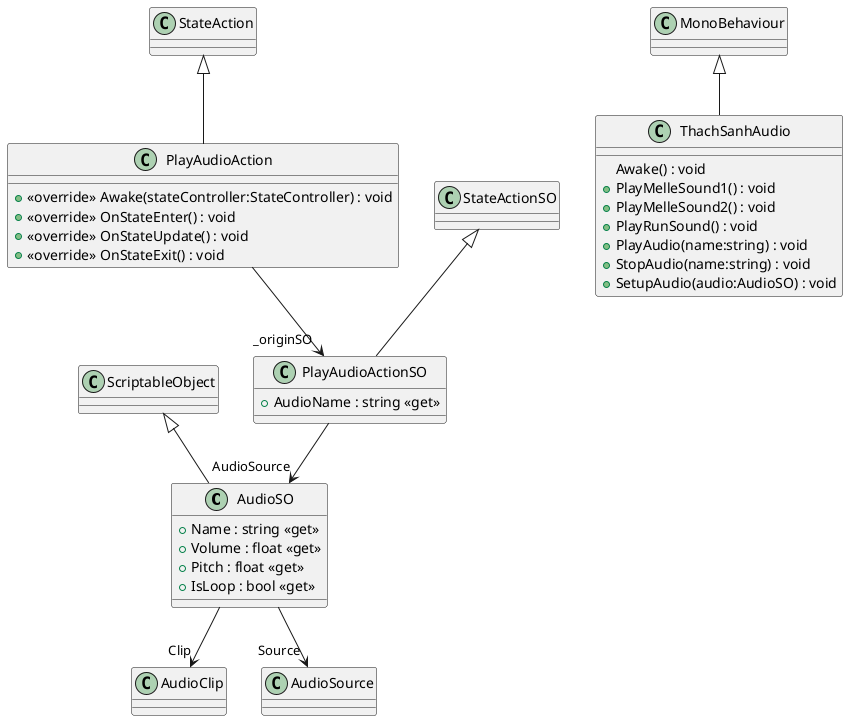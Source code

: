 @startuml
class AudioSO {
    + Name : string <<get>>
    + Volume : float <<get>>
    + Pitch : float <<get>>
    + IsLoop : bool <<get>>
}
ScriptableObject <|-- AudioSO
AudioSO --> "Clip" AudioClip
AudioSO --> "Source" AudioSource
class PlayAudioActionSO {
    + AudioName : string <<get>>
}
class PlayAudioAction {
    + <<override>> Awake(stateController:StateController) : void
    + <<override>> OnStateEnter() : void
    + <<override>> OnStateUpdate() : void
    + <<override>> OnStateExit() : void
}
StateActionSO <|-- PlayAudioActionSO
PlayAudioActionSO --> "AudioSource" AudioSO
StateAction <|-- PlayAudioAction
PlayAudioAction --> "_originSO" PlayAudioActionSO
class ThachSanhAudio {
    Awake() : void
    + PlayMelleSound1() : void
    + PlayMelleSound2() : void
    + PlayRunSound() : void
    + PlayAudio(name:string) : void
    + StopAudio(name:string) : void
    + SetupAudio(audio:AudioSO) : void
}
MonoBehaviour <|-- ThachSanhAudio
@enduml
